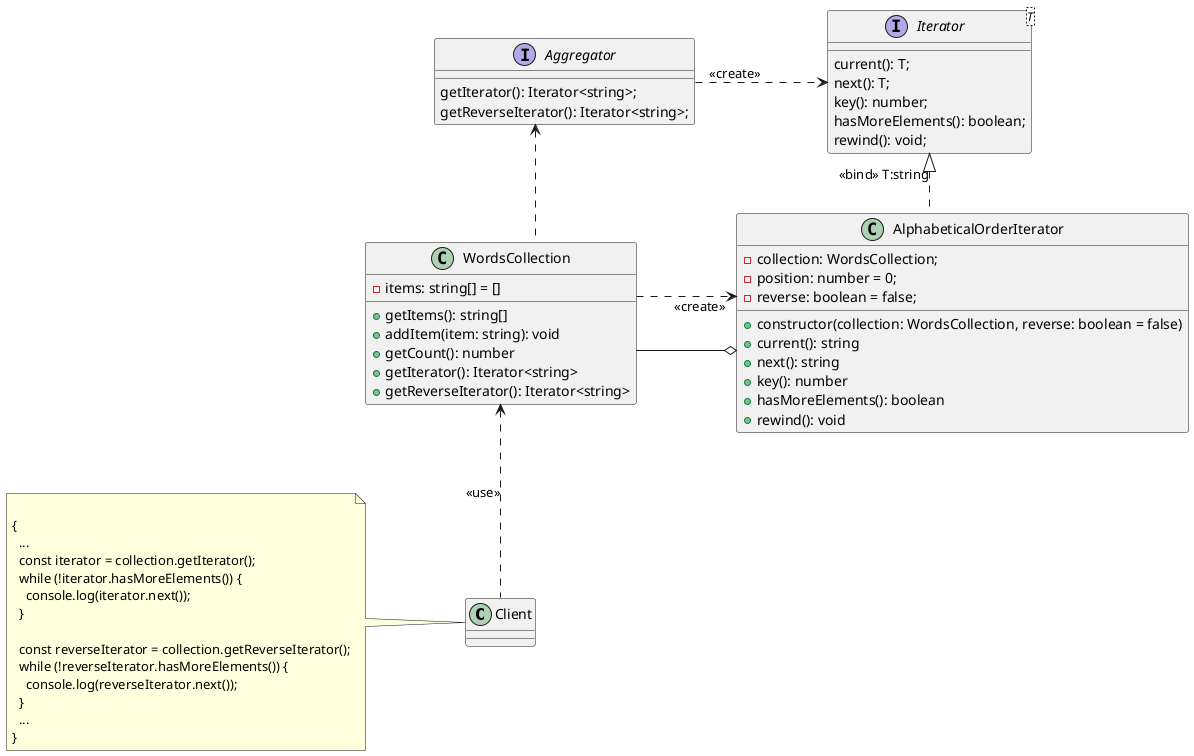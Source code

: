 @startuml
skinparam nodesep 100
skinparam linetype ortho

class Client {}
class WordsCollection {

  -items: string[] = []

  +getItems(): string[]
  +addItem(item: string): void
  +getCount(): number
  +getIterator(): Iterator<string>
  +getReverseIterator(): Iterator<string>
}

interface Aggregator {
  getIterator(): Iterator<string>;
  getReverseIterator(): Iterator<string>;
}



Aggregator .> Iterator: "<<create>>"
WordsCollection <.- Client : "<<use>>"
WordsCollection .> AlphabeticalOrderIterator : "<<create>>"
AlphabeticalOrderIterator o- WordsCollection
Aggregator <.- WordsCollection
Iterator <|.- AlphabeticalOrderIterator : <<bind>> T:string

interface Iterator<T> {
  current(): T;
  next(): T;
  key(): number;
  hasMoreElements(): boolean;
  rewind(): void;
}

class AlphabeticalOrderIterator{
  - collection: WordsCollection;
  - position: number = 0;
  - reverse: boolean = false;

  + constructor(collection: WordsCollection, reverse: boolean = false)
  + current(): string
  + next(): string 
  + key(): number
  + hasMoreElements(): boolean
  + rewind(): void
}


note left of Client

{
  ...
  const iterator = collection.getIterator();
  while (!iterator.hasMoreElements()) {
    console.log(iterator.next());
  }

  const reverseIterator = collection.getReverseIterator();
  while (!reverseIterator.hasMoreElements()) {
    console.log(reverseIterator.next());
  }
  ...
}
end note

@enduml
